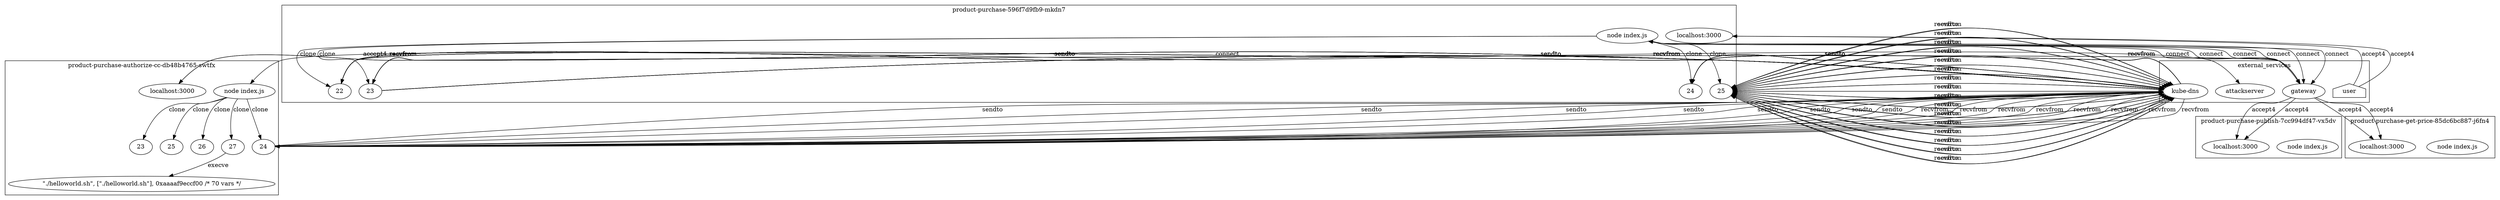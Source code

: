 digraph G {
	subgraph "cluster_ product-purchase-publish-7cc994df47-vx5dv " {
		label=" product-purchase-publish-7cc994df47-vx5dv "
		70736 [label="node index.js"]
		"product-purchase-publish_localhost_3000" [label="localhost:3000"]
		"product-purchase-publish_localhost_3000" [label="localhost:3000"]
	}
	subgraph "cluster_ product-purchase-authorize-cc-db48b4765-swtfx " {
		label=" product-purchase-authorize-cc-db48b4765-swtfx "
		71638 [label="node index.js"]
		"product-purchase-authorize-cc_localhost_3000" [label="localhost:3000"]
		"product-purchase-authorize-cc_localhost_3000" [label="localhost:3000"]
		71638 -> 76312 [label=clone]
		71638 -> 76310 [label=clone]
		71638 -> 76323 [label=clone]
		71638 -> 76320 [label=clone]
		71638 -> 76388 [label=clone]
		76312 [label=23]
		76310 [label=24]
		76323 [label=25]
		76320 [label=26]
		76388 [label=27]
		" product-purchase-authorize-cc-db48b4765-swtfx _./helloworld.sh" [label="\"./helloworld.sh\", [\"./helloworld.sh\"], 0xaaaaf9eccf00 /* 70 vars */"]
		76388 -> " product-purchase-authorize-cc-db48b4765-swtfx _./helloworld.sh" [label=execve]
	}
	subgraph "cluster_ product-purchase-596f7d9fb9-mkdn7 " {
		label=" product-purchase-596f7d9fb9-mkdn7 "
		72946 [label="node index.js"]
		"product-purchase_localhost_3000" [label="localhost:3000"]
		"product-purchase_localhost_3000" [label="localhost:3000"]
		72946 -> 76253 [label=clone]
		72946 -> 76269 [label=clone]
		72946 -> 76260 [label=clone]
		72946 -> 76255 [label=clone]
		76253 [label=22]
		76269 [label=23]
		76260 [label=24]
		76255 [label=25]
	}
	subgraph "cluster_ product-purchase-get-price-85dc6bc887-j6fn4 " {
		label=" product-purchase-get-price-85dc6bc887-j6fn4 "
		74396 [label="node index.js"]
		"product-purchase-get-price_localhost_3000" [label="localhost:3000"]
		"product-purchase-get-price_localhost_3000" [label="localhost:3000"]
	}
	subgraph cluster_services {
		label=external_services
		user [shape=house]
		"10.107.89.58_8080" -> "product-purchase-publish_localhost_3000" [label=accept4]
		"10.107.89.58_8080" -> "product-purchase-publish_localhost_3000" [label=accept4]
		"10.107.89.58_8080" -> "product-purchase-authorize-cc_localhost_3000" [label=accept4]
		"10.107.89.58_8080" -> "product-purchase-authorize-cc_localhost_3000" [label=accept4]
		"10.106.83.205_8889" [label=attackserver]
		71638 -> "10.106.83.205_8889" [label=connect dir=both]
		"10.96.0.10_53" [label="kube-dns"]
		76310 -> "10.96.0.10_53" [label=sendto]
		"10.96.0.10_53" [label="kube-dns"]
		76310 -> "10.96.0.10_53" [label=sendto]
		"10.96.0.10_53" [label="kube-dns"]
		"10.96.0.10_53" -> 76310 [label=recvfrom]
		"10.96.0.10_53" [label="kube-dns"]
		"10.96.0.10_53" -> 76310 [label=recvfrom]
		"10.96.0.10_53" [label="kube-dns"]
		76310 -> "10.96.0.10_53" [label=sendto]
		"10.96.0.10_53" [label="kube-dns"]
		76310 -> "10.96.0.10_53" [label=sendto]
		"10.96.0.10_53" [label="kube-dns"]
		"10.96.0.10_53" -> 76310 [label=recvfrom]
		"10.96.0.10_53" [label="kube-dns"]
		"10.96.0.10_53" -> 76310 [label=recvfrom]
		"10.96.0.10_53" [label="kube-dns"]
		76310 -> "10.96.0.10_53" [label=sendto]
		"10.96.0.10_53" [label="kube-dns"]
		76310 -> "10.96.0.10_53" [label=sendto]
		"10.96.0.10_53" [label="kube-dns"]
		"10.96.0.10_53" -> 76310 [label=recvfrom]
		"10.96.0.10_53" [label="kube-dns"]
		"10.96.0.10_53" -> 76310 [label=recvfrom]
		"10.96.0.10_53" [label="kube-dns"]
		76310 -> "10.96.0.10_53" [label=sendto]
		"10.96.0.10_53" [label="kube-dns"]
		76310 -> "10.96.0.10_53" [label=sendto]
		"10.96.0.10_53" [label="kube-dns"]
		"10.96.0.10_53" -> 76310 [label=recvfrom]
		"10.96.0.10_53" [label="kube-dns"]
		"10.96.0.10_53" -> 76310 [label=recvfrom]
		user -> "product-purchase_localhost_3000" [label=accept4]
		user -> "product-purchase_localhost_3000" [label=accept4]
		"10.107.89.58_8080" [label=gateway]
		72946 -> "10.107.89.58_8080" [label=connect dir=both]
		"10.107.89.58_8080" [label=gateway]
		72946 -> "10.107.89.58_8080" [label=connect dir=both]
		"10.107.89.58_8080" [label=gateway]
		72946 -> "10.107.89.58_8080" [label=connect dir=both]
		"10.107.89.58_8080" [label=gateway]
		72946 -> "10.107.89.58_8080" [label=connect dir=both]
		"10.107.89.58_8080" [label=gateway]
		72946 -> "10.107.89.58_8080" [label=connect dir=both]
		"10.107.89.58_8080" [label=gateway]
		72946 -> "10.107.89.58_8080" [label=connect dir=both]
		"10.96.0.10_53" [label="kube-dns"]
		76253 -> "10.96.0.10_53" [label=sendto]
		"10.96.0.10_53" [label="kube-dns"]
		76253 -> "10.96.0.10_53" [label=sendto]
		"10.96.0.10_53" [label="kube-dns"]
		"10.96.0.10_53" -> 76253 [label=recvfrom]
		"10.96.0.10_53" [label="kube-dns"]
		"10.96.0.10_53" -> 76253 [label=recvfrom]
		"10.96.0.10_53" [label="kube-dns"]
		76253 -> "10.96.0.10_53" [label=sendto]
		"10.96.0.10_53" [label="kube-dns"]
		76253 -> "10.96.0.10_53" [label=sendto]
		"10.96.0.10_53" [label="kube-dns"]
		"10.96.0.10_53" -> 76253 [label=recvfrom]
		"10.96.0.10_53" [label="kube-dns"]
		"10.96.0.10_53" -> 76253 [label=recvfrom]
		"10.96.0.10_53" [label="kube-dns"]
		76253 -> "10.96.0.10_53" [label=sendto]
		"10.96.0.10_53" [label="kube-dns"]
		76253 -> "10.96.0.10_53" [label=sendto]
		"10.96.0.10_53" [label="kube-dns"]
		"10.96.0.10_53" -> 76253 [label=recvfrom]
		"10.96.0.10_53" [label="kube-dns"]
		"10.96.0.10_53" -> 76253 [label=recvfrom]
		"10.96.0.10_53" [label="kube-dns"]
		76253 -> "10.96.0.10_53" [label=sendto]
		"10.96.0.10_53" [label="kube-dns"]
		76253 -> "10.96.0.10_53" [label=sendto]
		"10.96.0.10_53" [label="kube-dns"]
		"10.96.0.10_53" -> 76253 [label=recvfrom]
		"10.96.0.10_53" [label="kube-dns"]
		"10.96.0.10_53" -> 76253 [label=recvfrom]
		"10.96.0.10_53" [label="kube-dns"]
		76253 -> "10.96.0.10_53" [label=sendto]
		"10.96.0.10_53" [label="kube-dns"]
		76253 -> "10.96.0.10_53" [label=sendto]
		"10.96.0.10_53" [label="kube-dns"]
		"10.96.0.10_53" -> 76253 [label=recvfrom]
		"10.96.0.10_53" [label="kube-dns"]
		"10.96.0.10_53" -> 76253 [label=recvfrom]
		"10.96.0.10_53" [label="kube-dns"]
		76253 -> "10.96.0.10_53" [label=sendto]
		"10.96.0.10_53" [label="kube-dns"]
		76253 -> "10.96.0.10_53" [label=sendto]
		"10.96.0.10_53" [label="kube-dns"]
		"10.96.0.10_53" -> 76253 [label=recvfrom]
		"10.96.0.10_53" [label="kube-dns"]
		"10.96.0.10_53" -> 76253 [label=recvfrom]
		"10.96.0.10_53" [label="kube-dns"]
		76253 -> "10.96.0.10_53" [label=sendto]
		"10.96.0.10_53" [label="kube-dns"]
		76253 -> "10.96.0.10_53" [label=sendto]
		"10.96.0.10_53" [label="kube-dns"]
		"10.96.0.10_53" -> 76253 [label=recvfrom]
		"10.96.0.10_53" [label="kube-dns"]
		"10.96.0.10_53" -> 76253 [label=recvfrom]
		"10.96.0.10_53" [label="kube-dns"]
		76253 -> "10.96.0.10_53" [label=sendto]
		"10.96.0.10_53" [label="kube-dns"]
		76253 -> "10.96.0.10_53" [label=sendto]
		"10.96.0.10_53" [label="kube-dns"]
		"10.96.0.10_53" -> 76253 [label=recvfrom]
		"10.96.0.10_53" [label="kube-dns"]
		"10.96.0.10_53" -> 76253 [label=recvfrom]
		"10.96.0.10_53" [label="kube-dns"]
		76269 -> "10.96.0.10_53" [label=sendto]
		"10.96.0.10_53" [label="kube-dns"]
		76269 -> "10.96.0.10_53" [label=sendto]
		"10.96.0.10_53" [label="kube-dns"]
		"10.96.0.10_53" -> 76269 [label=recvfrom]
		"10.96.0.10_53" [label="kube-dns"]
		"10.96.0.10_53" -> 76269 [label=recvfrom]
		"10.96.0.10_53" [label="kube-dns"]
		76269 -> "10.96.0.10_53" [label=sendto]
		"10.96.0.10_53" [label="kube-dns"]
		76269 -> "10.96.0.10_53" [label=sendto]
		"10.96.0.10_53" [label="kube-dns"]
		"10.96.0.10_53" -> 76269 [label=recvfrom]
		"10.96.0.10_53" [label="kube-dns"]
		"10.96.0.10_53" -> 76269 [label=recvfrom]
		"10.96.0.10_53" [label="kube-dns"]
		76269 -> "10.96.0.10_53" [label=sendto]
		"10.96.0.10_53" [label="kube-dns"]
		76269 -> "10.96.0.10_53" [label=sendto]
		"10.96.0.10_53" [label="kube-dns"]
		"10.96.0.10_53" -> 76269 [label=recvfrom]
		"10.96.0.10_53" [label="kube-dns"]
		"10.96.0.10_53" -> 76269 [label=recvfrom]
		"10.96.0.10_53" [label="kube-dns"]
		76269 -> "10.96.0.10_53" [label=sendto]
		"10.96.0.10_53" [label="kube-dns"]
		76269 -> "10.96.0.10_53" [label=sendto]
		"10.96.0.10_53" [label="kube-dns"]
		"10.96.0.10_53" -> 76269 [label=recvfrom]
		"10.96.0.10_53" [label="kube-dns"]
		"10.96.0.10_53" -> 76269 [label=recvfrom]
		"10.96.0.10_53" [label="kube-dns"]
		76260 -> "10.96.0.10_53" [label=sendto]
		"10.96.0.10_53" [label="kube-dns"]
		76260 -> "10.96.0.10_53" [label=sendto]
		"10.96.0.10_53" [label="kube-dns"]
		"10.96.0.10_53" -> 76260 [label=recvfrom]
		"10.96.0.10_53" [label="kube-dns"]
		"10.96.0.10_53" -> 76260 [label=recvfrom]
		"10.96.0.10_53" [label="kube-dns"]
		76260 -> "10.96.0.10_53" [label=sendto]
		"10.96.0.10_53" [label="kube-dns"]
		76260 -> "10.96.0.10_53" [label=sendto]
		"10.96.0.10_53" [label="kube-dns"]
		"10.96.0.10_53" -> 76260 [label=recvfrom]
		"10.96.0.10_53" [label="kube-dns"]
		"10.96.0.10_53" -> 76260 [label=recvfrom]
		"10.96.0.10_53" [label="kube-dns"]
		76260 -> "10.96.0.10_53" [label=sendto]
		"10.96.0.10_53" [label="kube-dns"]
		76260 -> "10.96.0.10_53" [label=sendto]
		"10.96.0.10_53" [label="kube-dns"]
		"10.96.0.10_53" -> 76260 [label=recvfrom]
		"10.96.0.10_53" [label="kube-dns"]
		"10.96.0.10_53" -> 76260 [label=recvfrom]
		"10.96.0.10_53" [label="kube-dns"]
		76260 -> "10.96.0.10_53" [label=sendto]
		"10.96.0.10_53" [label="kube-dns"]
		76260 -> "10.96.0.10_53" [label=sendto]
		"10.96.0.10_53" [label="kube-dns"]
		"10.96.0.10_53" -> 76260 [label=recvfrom]
		"10.96.0.10_53" [label="kube-dns"]
		"10.96.0.10_53" -> 76260 [label=recvfrom]
		"10.96.0.10_53" [label="kube-dns"]
		76255 -> "10.96.0.10_53" [label=sendto]
		"10.96.0.10_53" [label="kube-dns"]
		76255 -> "10.96.0.10_53" [label=sendto]
		"10.96.0.10_53" [label="kube-dns"]
		"10.96.0.10_53" -> 76255 [label=recvfrom]
		"10.96.0.10_53" [label="kube-dns"]
		"10.96.0.10_53" -> 76255 [label=recvfrom]
		"10.96.0.10_53" [label="kube-dns"]
		76255 -> "10.96.0.10_53" [label=sendto]
		"10.96.0.10_53" [label="kube-dns"]
		76255 -> "10.96.0.10_53" [label=sendto]
		"10.96.0.10_53" [label="kube-dns"]
		"10.96.0.10_53" -> 76255 [label=recvfrom]
		"10.96.0.10_53" [label="kube-dns"]
		"10.96.0.10_53" -> 76255 [label=recvfrom]
		"10.96.0.10_53" [label="kube-dns"]
		76255 -> "10.96.0.10_53" [label=sendto]
		"10.96.0.10_53" [label="kube-dns"]
		76255 -> "10.96.0.10_53" [label=sendto]
		"10.96.0.10_53" [label="kube-dns"]
		"10.96.0.10_53" -> 76255 [label=recvfrom]
		"10.96.0.10_53" [label="kube-dns"]
		"10.96.0.10_53" -> 76255 [label=recvfrom]
		"10.96.0.10_53" [label="kube-dns"]
		76255 -> "10.96.0.10_53" [label=sendto]
		"10.96.0.10_53" [label="kube-dns"]
		76255 -> "10.96.0.10_53" [label=sendto]
		"10.96.0.10_53" [label="kube-dns"]
		"10.96.0.10_53" -> 76255 [label=recvfrom]
		"10.96.0.10_53" [label="kube-dns"]
		"10.96.0.10_53" -> 76255 [label=recvfrom]
		"10.96.0.10_53" [label="kube-dns"]
		76255 -> "10.96.0.10_53" [label=sendto]
		"10.96.0.10_53" [label="kube-dns"]
		76255 -> "10.96.0.10_53" [label=sendto]
		"10.96.0.10_53" [label="kube-dns"]
		"10.96.0.10_53" -> 76255 [label=recvfrom]
		"10.96.0.10_53" [label="kube-dns"]
		"10.96.0.10_53" -> 76255 [label=recvfrom]
		"10.96.0.10_53" [label="kube-dns"]
		76255 -> "10.96.0.10_53" [label=sendto]
		"10.96.0.10_53" [label="kube-dns"]
		76255 -> "10.96.0.10_53" [label=sendto]
		"10.96.0.10_53" [label="kube-dns"]
		"10.96.0.10_53" -> 76255 [label=recvfrom]
		"10.96.0.10_53" [label="kube-dns"]
		"10.96.0.10_53" -> 76255 [label=recvfrom]
		"10.96.0.10_53" [label="kube-dns"]
		76255 -> "10.96.0.10_53" [label=sendto]
		"10.96.0.10_53" [label="kube-dns"]
		76255 -> "10.96.0.10_53" [label=sendto]
		"10.96.0.10_53" [label="kube-dns"]
		"10.96.0.10_53" -> 76255 [label=recvfrom]
		"10.96.0.10_53" [label="kube-dns"]
		"10.96.0.10_53" -> 76255 [label=recvfrom]
		"10.96.0.10_53" [label="kube-dns"]
		76255 -> "10.96.0.10_53" [label=sendto]
		"10.96.0.10_53" [label="kube-dns"]
		76255 -> "10.96.0.10_53" [label=sendto]
		"10.96.0.10_53" [label="kube-dns"]
		"10.96.0.10_53" -> 76255 [label=recvfrom]
		"10.96.0.10_53" [label="kube-dns"]
		"10.96.0.10_53" -> 76255 [label=recvfrom]
		"10.107.89.58_8080" -> "product-purchase-get-price_localhost_3000" [label=accept4]
		"10.107.89.58_8080" -> "product-purchase-get-price_localhost_3000" [label=accept4]
	}
}
